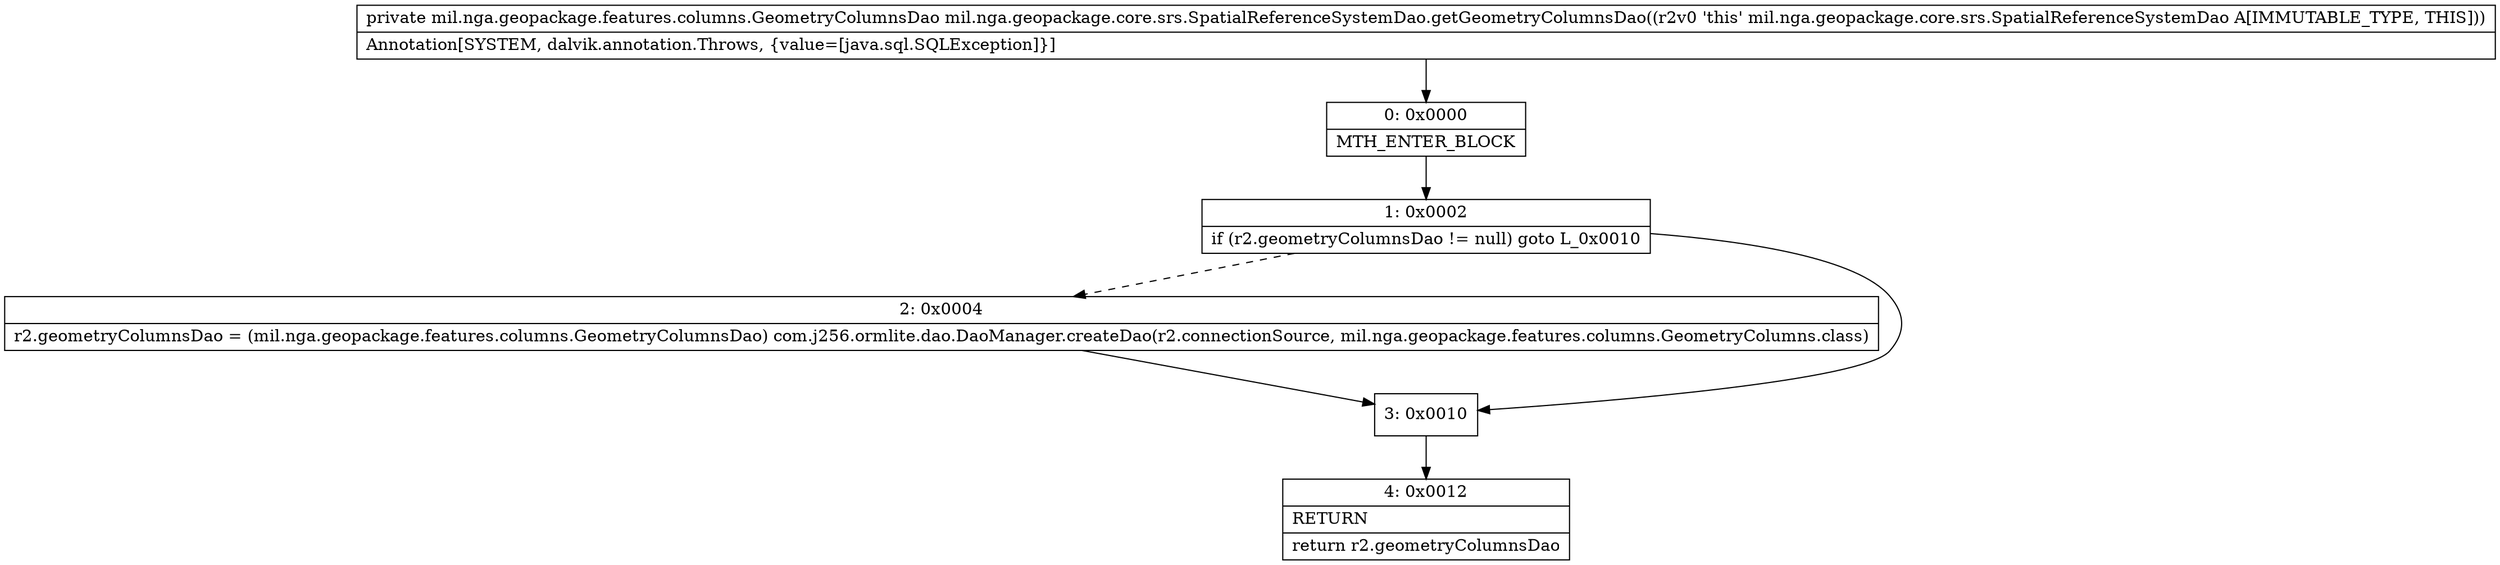 digraph "CFG formil.nga.geopackage.core.srs.SpatialReferenceSystemDao.getGeometryColumnsDao()Lmil\/nga\/geopackage\/features\/columns\/GeometryColumnsDao;" {
Node_0 [shape=record,label="{0\:\ 0x0000|MTH_ENTER_BLOCK\l}"];
Node_1 [shape=record,label="{1\:\ 0x0002|if (r2.geometryColumnsDao != null) goto L_0x0010\l}"];
Node_2 [shape=record,label="{2\:\ 0x0004|r2.geometryColumnsDao = (mil.nga.geopackage.features.columns.GeometryColumnsDao) com.j256.ormlite.dao.DaoManager.createDao(r2.connectionSource, mil.nga.geopackage.features.columns.GeometryColumns.class)\l}"];
Node_3 [shape=record,label="{3\:\ 0x0010}"];
Node_4 [shape=record,label="{4\:\ 0x0012|RETURN\l|return r2.geometryColumnsDao\l}"];
MethodNode[shape=record,label="{private mil.nga.geopackage.features.columns.GeometryColumnsDao mil.nga.geopackage.core.srs.SpatialReferenceSystemDao.getGeometryColumnsDao((r2v0 'this' mil.nga.geopackage.core.srs.SpatialReferenceSystemDao A[IMMUTABLE_TYPE, THIS]))  | Annotation[SYSTEM, dalvik.annotation.Throws, \{value=[java.sql.SQLException]\}]\l}"];
MethodNode -> Node_0;
Node_0 -> Node_1;
Node_1 -> Node_2[style=dashed];
Node_1 -> Node_3;
Node_2 -> Node_3;
Node_3 -> Node_4;
}

